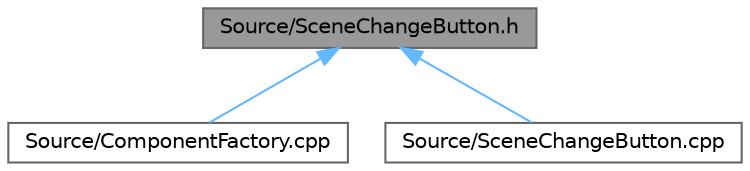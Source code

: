 digraph "Source/SceneChangeButton.h"
{
 // LATEX_PDF_SIZE
  bgcolor="transparent";
  edge [fontname=Helvetica,fontsize=10,labelfontname=Helvetica,labelfontsize=10];
  node [fontname=Helvetica,fontsize=10,shape=box,height=0.2,width=0.4];
  Node1 [id="Node000001",label="Source/SceneChangeButton.h",height=0.2,width=0.4,color="gray40", fillcolor="grey60", style="filled", fontcolor="black",tooltip="Component that changes the scene when clicked."];
  Node1 -> Node2 [id="edge1_Node000001_Node000002",dir="back",color="steelblue1",style="solid",tooltip=" "];
  Node2 [id="Node000002",label="Source/ComponentFactory.cpp",height=0.2,width=0.4,color="grey40", fillcolor="white", style="filled",URL="$dc/def/ComponentFactory_8cpp.html",tooltip="Definitions for the component factory class."];
  Node1 -> Node3 [id="edge2_Node000001_Node000003",dir="back",color="steelblue1",style="solid",tooltip=" "];
  Node3 [id="Node000003",label="Source/SceneChangeButton.cpp",height=0.2,width=0.4,color="grey40", fillcolor="white", style="filled",URL="$d0/d70/SceneChangeButton_8cpp.html",tooltip="Component that changes the scene when clicked."];
}
